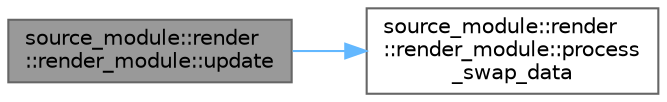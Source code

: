 digraph "source_module::render::render_module::update"
{
 // LATEX_PDF_SIZE
  bgcolor="transparent";
  edge [fontname=Helvetica,fontsize=10,labelfontname=Helvetica,labelfontsize=10];
  node [fontname=Helvetica,fontsize=10,shape=box,height=0.2,width=0.4];
  rankdir="LR";
  Node1 [id="Node000001",label="source_module::render\l::render_module::update",height=0.2,width=0.4,color="gray40", fillcolor="grey60", style="filled", fontcolor="black",tooltip=" "];
  Node1 -> Node2 [id="edge1_Node000001_Node000002",color="steelblue1",style="solid",tooltip=" "];
  Node2 [id="Node000002",label="source_module::render\l::render_module::process\l_swap_data",height=0.2,width=0.4,color="grey40", fillcolor="white", style="filled",URL="$classsource__module_1_1render_1_1render__module.html#a3f23c0e1fb0647d16a7ba923c27f8d3f",tooltip=" "];
}
